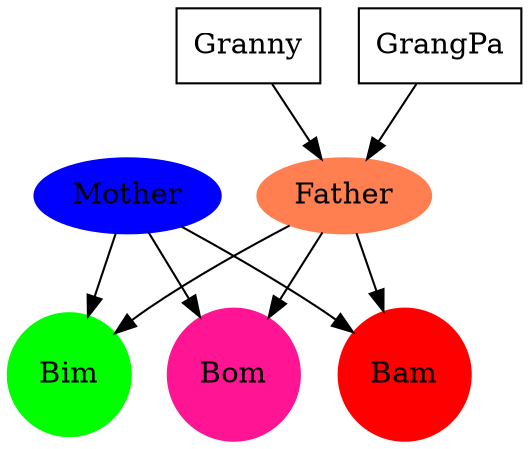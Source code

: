 digraph g { 
graph [];
    0 [ shape="circle" ,style="filled" ,color="green" ,label="Bim"  ];
    1 [ shape="circle" ,style="filled" ,color="deeppink" ,label="Bom"  ];
    2 [ shape="circle" ,style="filled" ,color="red" ,label="Bam"  ];
    3 [ shape="ellipse" ,style="filled" ,color="blue" ,label="Mother"  ];
    4 [ shape="ellipse" ,style="filled" ,color="coral" ,label="Father"  ];
    5 [ shape="rectangle" ,label="Granny"  ];
    6 [ shape="rectangle" ,label="GrangPa
"  ];
    3 -> 0 [ comment="7"  ];
    4 -> 0 [ comment="8"  ];
    4 -> 1 [ comment="9"  ];
    3 -> 2 [ comment="10"  ];
    4 -> 2 [ comment="11"  ];
    3 -> 1 [ comment="12"  ];
    5 -> 4 [ comment="13"  ];
    6 -> 4 [ comment="14"  ];
}
